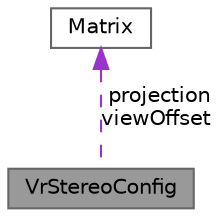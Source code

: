 digraph "VrStereoConfig"
{
 // INTERACTIVE_SVG=YES
 // LATEX_PDF_SIZE
  bgcolor="transparent";
  edge [fontname=Helvetica,fontsize=10,labelfontname=Helvetica,labelfontsize=10];
  node [fontname=Helvetica,fontsize=10,shape=box,height=0.2,width=0.4];
  Node1 [label="VrStereoConfig",height=0.2,width=0.4,color="gray40", fillcolor="grey60", style="filled", fontcolor="black",tooltip=" "];
  Node2 -> Node1 [dir="back",color="darkorchid3",style="dashed",label=" projection\nviewOffset" ];
  Node2 [label="Matrix",height=0.2,width=0.4,color="gray40", fillcolor="white", style="filled",URL="$struct_matrix.html",tooltip=" "];
}

